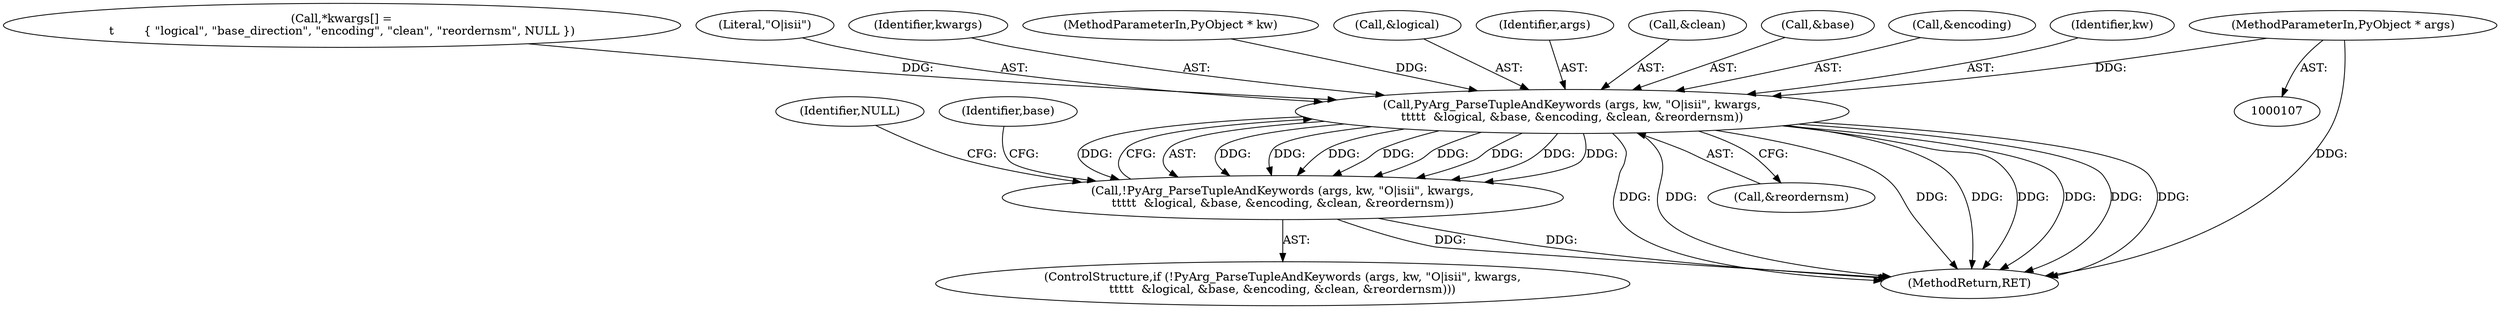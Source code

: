 digraph "1_pyfribidi_d2860c655357975e7b32d84e6b45e98f0dcecd7a@pointer" {
"1000109" [label="(MethodParameterIn,PyObject * args)"];
"1000137" [label="(Call,PyArg_ParseTupleAndKeywords (args, kw, \"O|isii\", kwargs,\n\t\t\t\t\t  &logical, &base, &encoding, &clean, &reordernsm))"];
"1000136" [label="(Call,!PyArg_ParseTupleAndKeywords (args, kw, \"O|isii\", kwargs,\n\t\t\t\t\t  &logical, &base, &encoding, &clean, &reordernsm))"];
"1000146" [label="(Call,&encoding)"];
"1000139" [label="(Identifier,kw)"];
"1000153" [label="(Identifier,NULL)"];
"1000133" [label="(Call,*kwargs[] =\n\t        { \"logical\", \"base_direction\", \"encoding\", \"clean\", \"reordernsm\", NULL })"];
"1000109" [label="(MethodParameterIn,PyObject * args)"];
"1000140" [label="(Literal,\"O|isii\")"];
"1000141" [label="(Identifier,kwargs)"];
"1000110" [label="(MethodParameterIn,PyObject * kw)"];
"1000150" [label="(Call,&reordernsm)"];
"1000158" [label="(Identifier,base)"];
"1000142" [label="(Call,&logical)"];
"1000202" [label="(MethodReturn,RET)"];
"1000136" [label="(Call,!PyArg_ParseTupleAndKeywords (args, kw, \"O|isii\", kwargs,\n\t\t\t\t\t  &logical, &base, &encoding, &clean, &reordernsm))"];
"1000138" [label="(Identifier,args)"];
"1000135" [label="(ControlStructure,if (!PyArg_ParseTupleAndKeywords (args, kw, \"O|isii\", kwargs,\n\t\t\t\t\t  &logical, &base, &encoding, &clean, &reordernsm)))"];
"1000148" [label="(Call,&clean)"];
"1000137" [label="(Call,PyArg_ParseTupleAndKeywords (args, kw, \"O|isii\", kwargs,\n\t\t\t\t\t  &logical, &base, &encoding, &clean, &reordernsm))"];
"1000144" [label="(Call,&base)"];
"1000109" -> "1000107"  [label="AST: "];
"1000109" -> "1000202"  [label="DDG: "];
"1000109" -> "1000137"  [label="DDG: "];
"1000137" -> "1000136"  [label="AST: "];
"1000137" -> "1000150"  [label="CFG: "];
"1000138" -> "1000137"  [label="AST: "];
"1000139" -> "1000137"  [label="AST: "];
"1000140" -> "1000137"  [label="AST: "];
"1000141" -> "1000137"  [label="AST: "];
"1000142" -> "1000137"  [label="AST: "];
"1000144" -> "1000137"  [label="AST: "];
"1000146" -> "1000137"  [label="AST: "];
"1000148" -> "1000137"  [label="AST: "];
"1000150" -> "1000137"  [label="AST: "];
"1000136" -> "1000137"  [label="CFG: "];
"1000137" -> "1000202"  [label="DDG: "];
"1000137" -> "1000202"  [label="DDG: "];
"1000137" -> "1000202"  [label="DDG: "];
"1000137" -> "1000202"  [label="DDG: "];
"1000137" -> "1000202"  [label="DDG: "];
"1000137" -> "1000202"  [label="DDG: "];
"1000137" -> "1000202"  [label="DDG: "];
"1000137" -> "1000202"  [label="DDG: "];
"1000137" -> "1000136"  [label="DDG: "];
"1000137" -> "1000136"  [label="DDG: "];
"1000137" -> "1000136"  [label="DDG: "];
"1000137" -> "1000136"  [label="DDG: "];
"1000137" -> "1000136"  [label="DDG: "];
"1000137" -> "1000136"  [label="DDG: "];
"1000137" -> "1000136"  [label="DDG: "];
"1000137" -> "1000136"  [label="DDG: "];
"1000137" -> "1000136"  [label="DDG: "];
"1000110" -> "1000137"  [label="DDG: "];
"1000133" -> "1000137"  [label="DDG: "];
"1000136" -> "1000135"  [label="AST: "];
"1000153" -> "1000136"  [label="CFG: "];
"1000158" -> "1000136"  [label="CFG: "];
"1000136" -> "1000202"  [label="DDG: "];
"1000136" -> "1000202"  [label="DDG: "];
}
